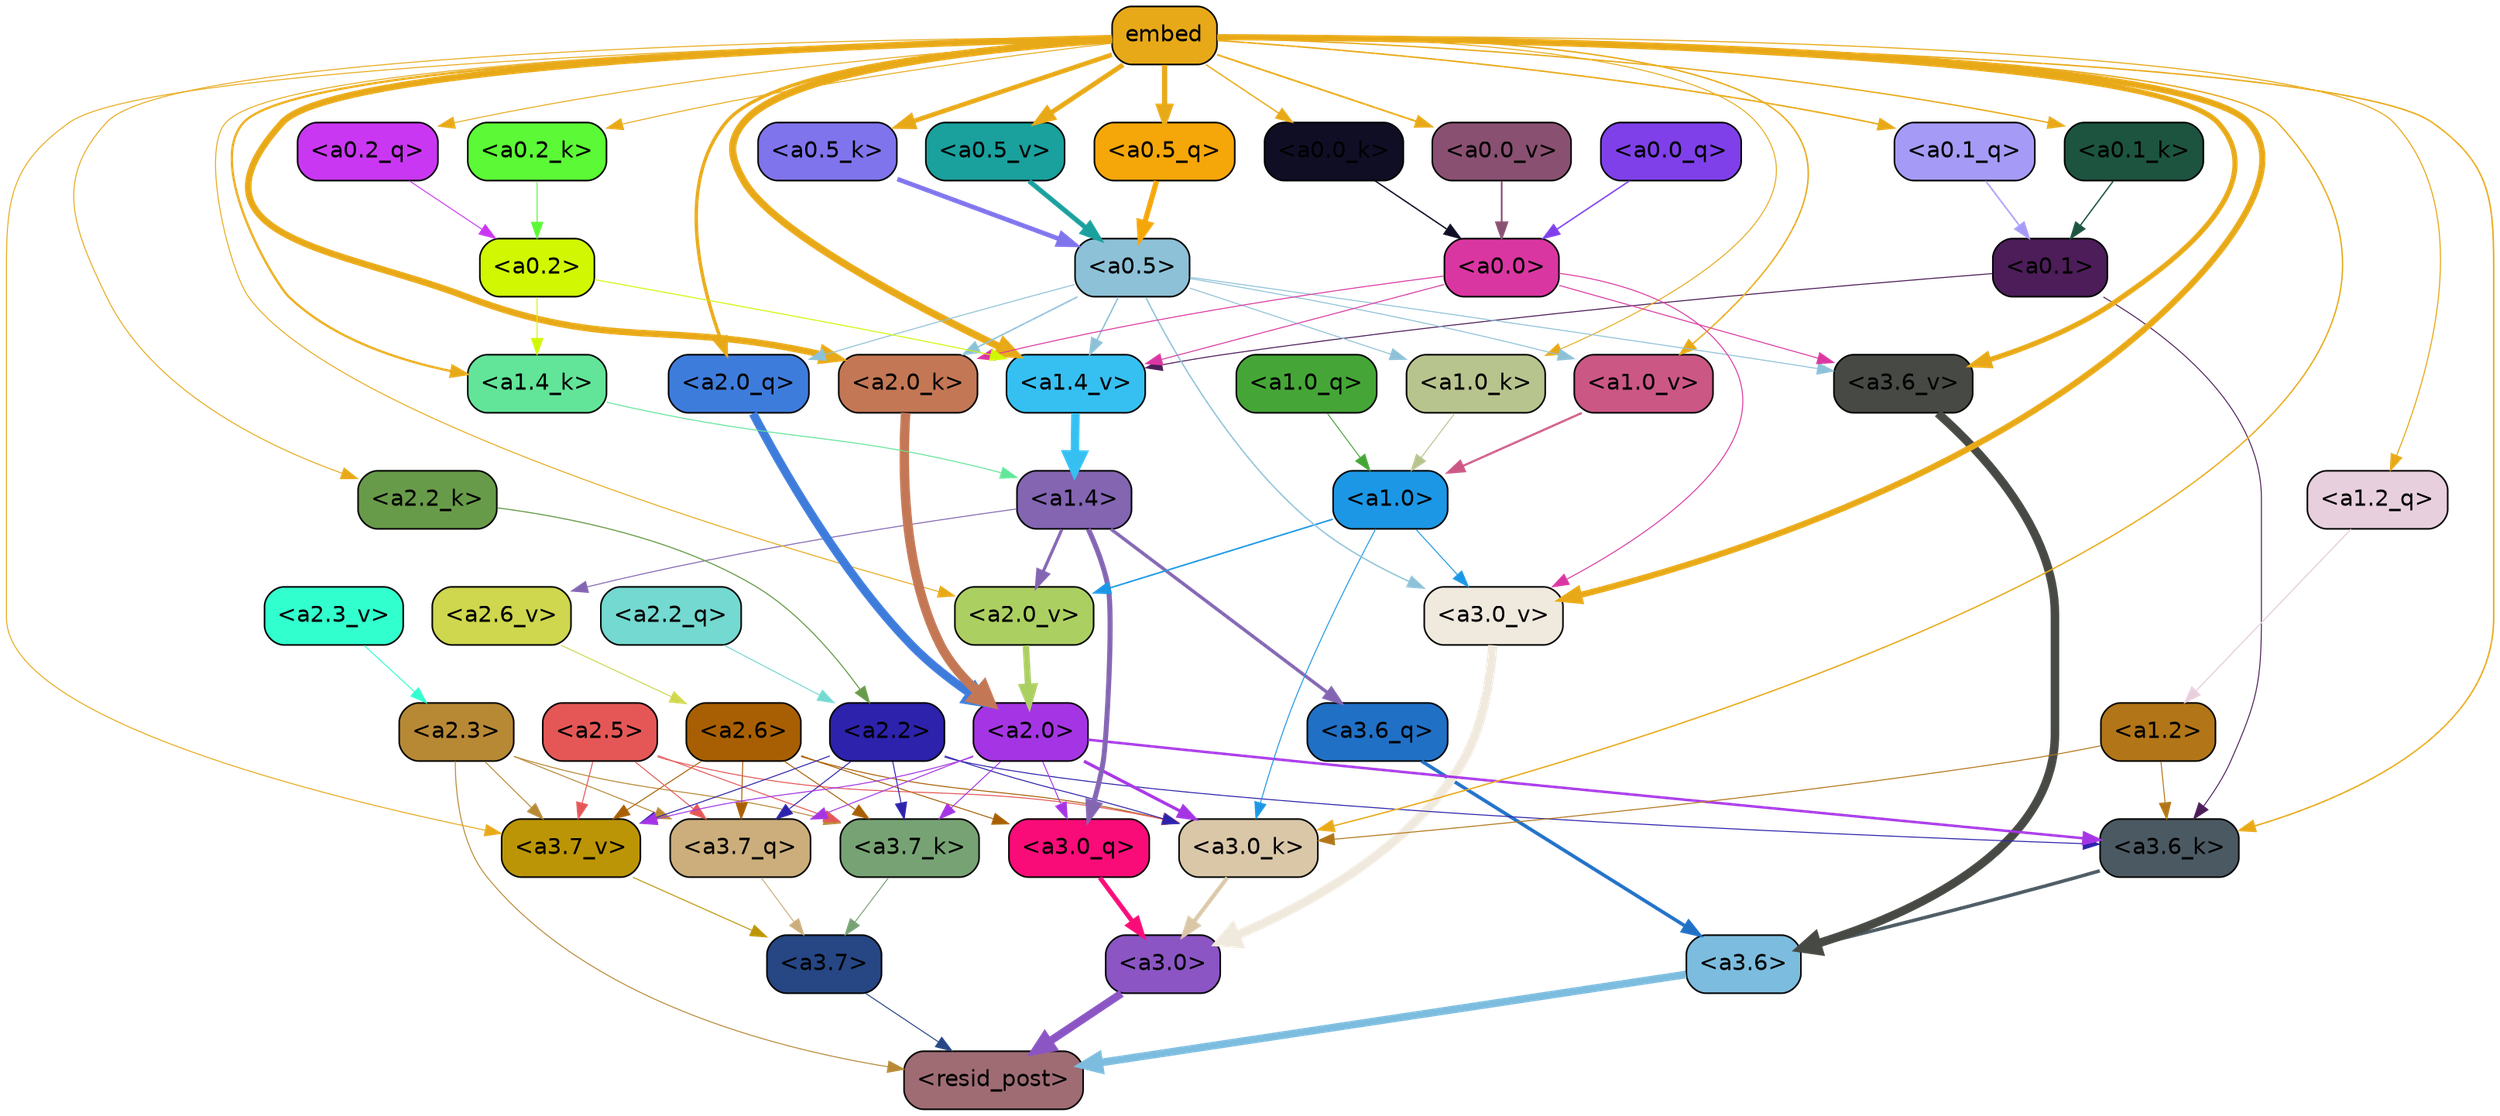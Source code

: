 strict digraph "" {
	graph [bgcolor=transparent,
		layout=dot,
		overlap=false,
		splines=true
	];
	"<a3.7>"	[color=black,
		fillcolor="#264684",
		fontname=Helvetica,
		shape=box,
		style="filled, rounded"];
	"<resid_post>"	[color=black,
		fillcolor="#9f6c74",
		fontname=Helvetica,
		shape=box,
		style="filled, rounded"];
	"<a3.7>" -> "<resid_post>"	[color="#264684",
		penwidth=0.6];
	"<a3.6>"	[color=black,
		fillcolor="#7cbcde",
		fontname=Helvetica,
		shape=box,
		style="filled, rounded"];
	"<a3.6>" -> "<resid_post>"	[color="#7cbcde",
		penwidth=4.751592040061951];
	"<a3.0>"	[color=black,
		fillcolor="#8b55c4",
		fontname=Helvetica,
		shape=box,
		style="filled, rounded"];
	"<a3.0>" -> "<resid_post>"	[color="#8b55c4",
		penwidth=4.904066681861877];
	"<a2.3>"	[color=black,
		fillcolor="#b88935",
		fontname=Helvetica,
		shape=box,
		style="filled, rounded"];
	"<a2.3>" -> "<resid_post>"	[color="#b88935",
		penwidth=0.6];
	"<a3.7_q>"	[color=black,
		fillcolor="#cbae7b",
		fontname=Helvetica,
		shape=box,
		style="filled, rounded"];
	"<a2.3>" -> "<a3.7_q>"	[color="#b88935",
		penwidth=0.6];
	"<a3.7_k>"	[color=black,
		fillcolor="#77a374",
		fontname=Helvetica,
		shape=box,
		style="filled, rounded"];
	"<a2.3>" -> "<a3.7_k>"	[color="#b88935",
		penwidth=0.6069068089127541];
	"<a3.7_v>"	[color=black,
		fillcolor="#bb9505",
		fontname=Helvetica,
		shape=box,
		style="filled, rounded"];
	"<a2.3>" -> "<a3.7_v>"	[color="#b88935",
		penwidth=0.6];
	"<a3.7_q>" -> "<a3.7>"	[color="#cbae7b",
		penwidth=0.6];
	"<a3.6_q>"	[color=black,
		fillcolor="#2070c6",
		fontname=Helvetica,
		shape=box,
		style="filled, rounded"];
	"<a3.6_q>" -> "<a3.6>"	[color="#2070c6",
		penwidth=2.160832464694977];
	"<a3.0_q>"	[color=black,
		fillcolor="#f90c78",
		fontname=Helvetica,
		shape=box,
		style="filled, rounded"];
	"<a3.0_q>" -> "<a3.0>"	[color="#f90c78",
		penwidth=2.870753765106201];
	"<a3.7_k>" -> "<a3.7>"	[color="#77a374",
		penwidth=0.6];
	"<a3.6_k>"	[color=black,
		fillcolor="#4b5962",
		fontname=Helvetica,
		shape=box,
		style="filled, rounded"];
	"<a3.6_k>" -> "<a3.6>"	[color="#4b5962",
		penwidth=2.13908451795578];
	"<a3.0_k>"	[color=black,
		fillcolor="#d9c7a8",
		fontname=Helvetica,
		shape=box,
		style="filled, rounded"];
	"<a3.0_k>" -> "<a3.0>"	[color="#d9c7a8",
		penwidth=2.520303964614868];
	"<a3.7_v>" -> "<a3.7>"	[color="#bb9505",
		penwidth=0.6];
	"<a3.6_v>"	[color=black,
		fillcolor="#474944",
		fontname=Helvetica,
		shape=box,
		style="filled, rounded"];
	"<a3.6_v>" -> "<a3.6>"	[color="#474944",
		penwidth=5.297133803367615];
	"<a3.0_v>"	[color=black,
		fillcolor="#f0e9de",
		fontname=Helvetica,
		shape=box,
		style="filled, rounded"];
	"<a3.0_v>" -> "<a3.0>"	[color="#f0e9de",
		penwidth=5.680712580680847];
	"<a2.6>"	[color=black,
		fillcolor="#a85f03",
		fontname=Helvetica,
		shape=box,
		style="filled, rounded"];
	"<a2.6>" -> "<a3.7_q>"	[color="#a85f03",
		penwidth=0.6];
	"<a2.6>" -> "<a3.0_q>"	[color="#a85f03",
		penwidth=0.6];
	"<a2.6>" -> "<a3.7_k>"	[color="#a85f03",
		penwidth=0.6];
	"<a2.6>" -> "<a3.0_k>"	[color="#a85f03",
		penwidth=0.6];
	"<a2.6>" -> "<a3.7_v>"	[color="#a85f03",
		penwidth=0.6];
	"<a2.5>"	[color=black,
		fillcolor="#e55757",
		fontname=Helvetica,
		shape=box,
		style="filled, rounded"];
	"<a2.5>" -> "<a3.7_q>"	[color="#e55757",
		penwidth=0.6];
	"<a2.5>" -> "<a3.7_k>"	[color="#e55757",
		penwidth=0.6];
	"<a2.5>" -> "<a3.0_k>"	[color="#e55757",
		penwidth=0.6];
	"<a2.5>" -> "<a3.7_v>"	[color="#e55757",
		penwidth=0.6];
	"<a2.2>"	[color=black,
		fillcolor="#2d22ac",
		fontname=Helvetica,
		shape=box,
		style="filled, rounded"];
	"<a2.2>" -> "<a3.7_q>"	[color="#2d22ac",
		penwidth=0.6];
	"<a2.2>" -> "<a3.7_k>"	[color="#2d22ac",
		penwidth=0.6];
	"<a2.2>" -> "<a3.6_k>"	[color="#2d22ac",
		penwidth=0.6];
	"<a2.2>" -> "<a3.0_k>"	[color="#2d22ac",
		penwidth=0.6];
	"<a2.2>" -> "<a3.7_v>"	[color="#2d22ac",
		penwidth=0.6];
	"<a2.0>"	[color=black,
		fillcolor="#a535e4",
		fontname=Helvetica,
		shape=box,
		style="filled, rounded"];
	"<a2.0>" -> "<a3.7_q>"	[color="#a535e4",
		penwidth=0.6];
	"<a2.0>" -> "<a3.0_q>"	[color="#a535e4",
		penwidth=0.6];
	"<a2.0>" -> "<a3.7_k>"	[color="#a535e4",
		penwidth=0.6];
	"<a2.0>" -> "<a3.6_k>"	[color="#a535e4",
		penwidth=1.564806342124939];
	"<a2.0>" -> "<a3.0_k>"	[color="#a535e4",
		penwidth=1.9353990852832794];
	"<a2.0>" -> "<a3.7_v>"	[color="#a535e4",
		penwidth=0.6];
	"<a1.4>"	[color=black,
		fillcolor="#8365b2",
		fontname=Helvetica,
		shape=box,
		style="filled, rounded"];
	"<a1.4>" -> "<a3.6_q>"	[color="#8365b2",
		penwidth=2.0727532356977463];
	"<a1.4>" -> "<a3.0_q>"	[color="#8365b2",
		penwidth=3.1279823780059814];
	"<a2.6_v>"	[color=black,
		fillcolor="#ced74d",
		fontname=Helvetica,
		shape=box,
		style="filled, rounded"];
	"<a1.4>" -> "<a2.6_v>"	[color="#8365b2",
		penwidth=0.6];
	"<a2.0_v>"	[color=black,
		fillcolor="#accf62",
		fontname=Helvetica,
		shape=box,
		style="filled, rounded"];
	"<a1.4>" -> "<a2.0_v>"	[color="#8365b2",
		penwidth=1.9170897603034973];
	"<a1.2>"	[color=black,
		fillcolor="#b27618",
		fontname=Helvetica,
		shape=box,
		style="filled, rounded"];
	"<a1.2>" -> "<a3.6_k>"	[color="#b27618",
		penwidth=0.6];
	"<a1.2>" -> "<a3.0_k>"	[color="#b27618",
		penwidth=0.6];
	"<a0.1>"	[color=black,
		fillcolor="#4c1d59",
		fontname=Helvetica,
		shape=box,
		style="filled, rounded"];
	"<a0.1>" -> "<a3.6_k>"	[color="#4c1d59",
		penwidth=0.6];
	"<a1.4_v>"	[color=black,
		fillcolor="#36c0f2",
		fontname=Helvetica,
		shape=box,
		style="filled, rounded"];
	"<a0.1>" -> "<a1.4_v>"	[color="#4c1d59",
		penwidth=0.6202214732766151];
	embed	[color=black,
		fillcolor="#e8a918",
		fontname=Helvetica,
		shape=box,
		style="filled, rounded"];
	embed -> "<a3.6_k>"	[color="#e8a918",
		penwidth=0.8915999233722687];
	embed -> "<a3.0_k>"	[color="#e8a918",
		penwidth=0.832088902592659];
	embed -> "<a3.7_v>"	[color="#e8a918",
		penwidth=0.6];
	embed -> "<a3.6_v>"	[color="#e8a918",
		penwidth=3.1840110421180725];
	embed -> "<a3.0_v>"	[color="#e8a918",
		penwidth=3.8132747188210487];
	"<a2.0_q>"	[color=black,
		fillcolor="#3e7cdc",
		fontname=Helvetica,
		shape=box,
		style="filled, rounded"];
	embed -> "<a2.0_q>"	[color="#e8a918",
		penwidth=2.084651827812195];
	"<a2.2_k>"	[color=black,
		fillcolor="#689b49",
		fontname=Helvetica,
		shape=box,
		style="filled, rounded"];
	embed -> "<a2.2_k>"	[color="#e8a918",
		penwidth=0.6];
	"<a2.0_k>"	[color=black,
		fillcolor="#c37755",
		fontname=Helvetica,
		shape=box,
		style="filled, rounded"];
	embed -> "<a2.0_k>"	[color="#e8a918",
		penwidth=4.084526404738426];
	embed -> "<a2.0_v>"	[color="#e8a918",
		penwidth=0.6];
	"<a1.2_q>"	[color=black,
		fillcolor="#e7cfde",
		fontname=Helvetica,
		shape=box,
		style="filled, rounded"];
	embed -> "<a1.2_q>"	[color="#e8a918",
		penwidth=0.6670737266540527];
	"<a1.4_k>"	[color=black,
		fillcolor="#62e598",
		fontname=Helvetica,
		shape=box,
		style="filled, rounded"];
	embed -> "<a1.4_k>"	[color="#e8a918",
		penwidth=1.3912410736083984];
	"<a1.0_k>"	[color=black,
		fillcolor="#b8c48e",
		fontname=Helvetica,
		shape=box,
		style="filled, rounded"];
	embed -> "<a1.0_k>"	[color="#e8a918",
		penwidth=0.6];
	embed -> "<a1.4_v>"	[color="#e8a918",
		penwidth=4.4888065457344055];
	"<a1.0_v>"	[color=black,
		fillcolor="#cb5785",
		fontname=Helvetica,
		shape=box,
		style="filled, rounded"];
	embed -> "<a1.0_v>"	[color="#e8a918",
		penwidth=0.8796700537204742];
	"<a0.5_q>"	[color=black,
		fillcolor="#f5a608",
		fontname=Helvetica,
		shape=box,
		style="filled, rounded"];
	embed -> "<a0.5_q>"	[color="#e8a918",
		penwidth=3.260847330093384];
	"<a0.2_q>"	[color=black,
		fillcolor="#ca37f3",
		fontname=Helvetica,
		shape=box,
		style="filled, rounded"];
	embed -> "<a0.2_q>"	[color="#e8a918",
		penwidth=0.6];
	"<a0.1_q>"	[color=black,
		fillcolor="#a59bf6",
		fontname=Helvetica,
		shape=box,
		style="filled, rounded"];
	embed -> "<a0.1_q>"	[color="#e8a918",
		penwidth=0.9313046336174011];
	"<a0.5_k>"	[color=black,
		fillcolor="#8074ed",
		fontname=Helvetica,
		shape=box,
		style="filled, rounded"];
	embed -> "<a0.5_k>"	[color="#e8a918",
		penwidth=2.847888708114624];
	"<a0.2_k>"	[color=black,
		fillcolor="#5bf936",
		fontname=Helvetica,
		shape=box,
		style="filled, rounded"];
	embed -> "<a0.2_k>"	[color="#e8a918",
		penwidth=0.6];
	"<a0.1_k>"	[color=black,
		fillcolor="#1d543f",
		fontname=Helvetica,
		shape=box,
		style="filled, rounded"];
	embed -> "<a0.1_k>"	[color="#e8a918",
		penwidth=0.8383875787258148];
	"<a0.0_k>"	[color=black,
		fillcolor="#0f0e25",
		fontname=Helvetica,
		shape=box,
		style="filled, rounded"];
	embed -> "<a0.0_k>"	[color="#e8a918",
		penwidth=0.8456993401050568];
	"<a0.5_v>"	[color=black,
		fillcolor="#1aa09d",
		fontname=Helvetica,
		shape=box,
		style="filled, rounded"];
	embed -> "<a0.5_v>"	[color="#e8a918",
		penwidth=2.9884533882141113];
	"<a0.0_v>"	[color=black,
		fillcolor="#895071",
		fontname=Helvetica,
		shape=box,
		style="filled, rounded"];
	embed -> "<a0.0_v>"	[color="#e8a918",
		penwidth=1.0739320516586304];
	"<a1.0>"	[color=black,
		fillcolor="#1c97e5",
		fontname=Helvetica,
		shape=box,
		style="filled, rounded"];
	"<a1.0>" -> "<a3.0_k>"	[color="#1c97e5",
		penwidth=0.6];
	"<a1.0>" -> "<a3.0_v>"	[color="#1c97e5",
		penwidth=0.6];
	"<a1.0>" -> "<a2.0_v>"	[color="#1c97e5",
		penwidth=0.9450988052412868];
	"<a0.5>"	[color=black,
		fillcolor="#8dc1d7",
		fontname=Helvetica,
		shape=box,
		style="filled, rounded"];
	"<a0.5>" -> "<a3.6_v>"	[color="#8dc1d7",
		penwidth=0.6];
	"<a0.5>" -> "<a3.0_v>"	[color="#8dc1d7",
		penwidth=0.8331108838319778];
	"<a0.5>" -> "<a2.0_q>"	[color="#8dc1d7",
		penwidth=0.6];
	"<a0.5>" -> "<a2.0_k>"	[color="#8dc1d7",
		penwidth=0.9412797391414642];
	"<a0.5>" -> "<a1.0_k>"	[color="#8dc1d7",
		penwidth=0.6];
	"<a0.5>" -> "<a1.4_v>"	[color="#8dc1d7",
		penwidth=0.8757842034101486];
	"<a0.5>" -> "<a1.0_v>"	[color="#8dc1d7",
		penwidth=0.6];
	"<a0.0>"	[color=black,
		fillcolor="#da36a1",
		fontname=Helvetica,
		shape=box,
		style="filled, rounded"];
	"<a0.0>" -> "<a3.6_v>"	[color="#da36a1",
		penwidth=0.6];
	"<a0.0>" -> "<a3.0_v>"	[color="#da36a1",
		penwidth=0.6];
	"<a0.0>" -> "<a2.0_k>"	[color="#da36a1",
		penwidth=0.6];
	"<a0.0>" -> "<a1.4_v>"	[color="#da36a1",
		penwidth=0.6];
	"<a2.2_q>"	[color=black,
		fillcolor="#74d9d0",
		fontname=Helvetica,
		shape=box,
		style="filled, rounded"];
	"<a2.2_q>" -> "<a2.2>"	[color="#74d9d0",
		penwidth=0.6];
	"<a2.0_q>" -> "<a2.0>"	[color="#3e7cdc",
		penwidth=5.29856276512146];
	"<a2.2_k>" -> "<a2.2>"	[color="#689b49",
		penwidth=0.6722683310508728];
	"<a2.0_k>" -> "<a2.0>"	[color="#c37755",
		penwidth=5.859246134757996];
	"<a2.6_v>" -> "<a2.6>"	[color="#ced74d",
		penwidth=0.6];
	"<a2.3_v>"	[color=black,
		fillcolor="#32ffce",
		fontname=Helvetica,
		shape=box,
		style="filled, rounded"];
	"<a2.3_v>" -> "<a2.3>"	[color="#32ffce",
		penwidth=0.6];
	"<a2.0_v>" -> "<a2.0>"	[color="#accf62",
		penwidth=3.9621697664260864];
	"<a1.2_q>" -> "<a1.2>"	[color="#e7cfde",
		penwidth=0.7185482024215162];
	"<a1.0_q>"	[color=black,
		fillcolor="#45a637",
		fontname=Helvetica,
		shape=box,
		style="filled, rounded"];
	"<a1.0_q>" -> "<a1.0>"	[color="#45a637",
		penwidth=0.6];
	"<a1.4_k>" -> "<a1.4>"	[color="#62e598",
		penwidth=0.6];
	"<a1.0_k>" -> "<a1.0>"	[color="#b8c48e",
		penwidth=0.6];
	"<a1.4_v>" -> "<a1.4>"	[color="#36c0f2",
		penwidth=5.280138969421387];
	"<a1.0_v>" -> "<a1.0>"	[color="#cb5785",
		penwidth=1.318962275981903];
	"<a0.2>"	[color=black,
		fillcolor="#d1f702",
		fontname=Helvetica,
		shape=box,
		style="filled, rounded"];
	"<a0.2>" -> "<a1.4_k>"	[color="#d1f702",
		penwidth=0.6];
	"<a0.2>" -> "<a1.4_v>"	[color="#d1f702",
		penwidth=0.6];
	"<a0.5_q>" -> "<a0.5>"	[color="#f5a608",
		penwidth=3.2608389854431152];
	"<a0.2_q>" -> "<a0.2>"	[color="#ca37f3",
		penwidth=0.6];
	"<a0.1_q>" -> "<a0.1>"	[color="#a59bf6",
		penwidth=0.9313003718852997];
	"<a0.0_q>"	[color=black,
		fillcolor="#7f40ea",
		fontname=Helvetica,
		shape=box,
		style="filled, rounded"];
	"<a0.0_q>" -> "<a0.0>"	[color="#7f40ea",
		penwidth=0.889376699924469];
	"<a0.5_k>" -> "<a0.5>"	[color="#8074ed",
		penwidth=2.847884178161621];
	"<a0.2_k>" -> "<a0.2>"	[color="#5bf936",
		penwidth=0.6];
	"<a0.1_k>" -> "<a0.1>"	[color="#1d543f",
		penwidth=0.8383780717849731];
	"<a0.0_k>" -> "<a0.0>"	[color="#0f0e25",
		penwidth=0.8456957042217255];
	"<a0.5_v>" -> "<a0.5>"	[color="#1aa09d",
		penwidth=3.0173392295837402];
	"<a0.0_v>" -> "<a0.0>"	[color="#895071",
		penwidth=1.0739268958568573];
}
